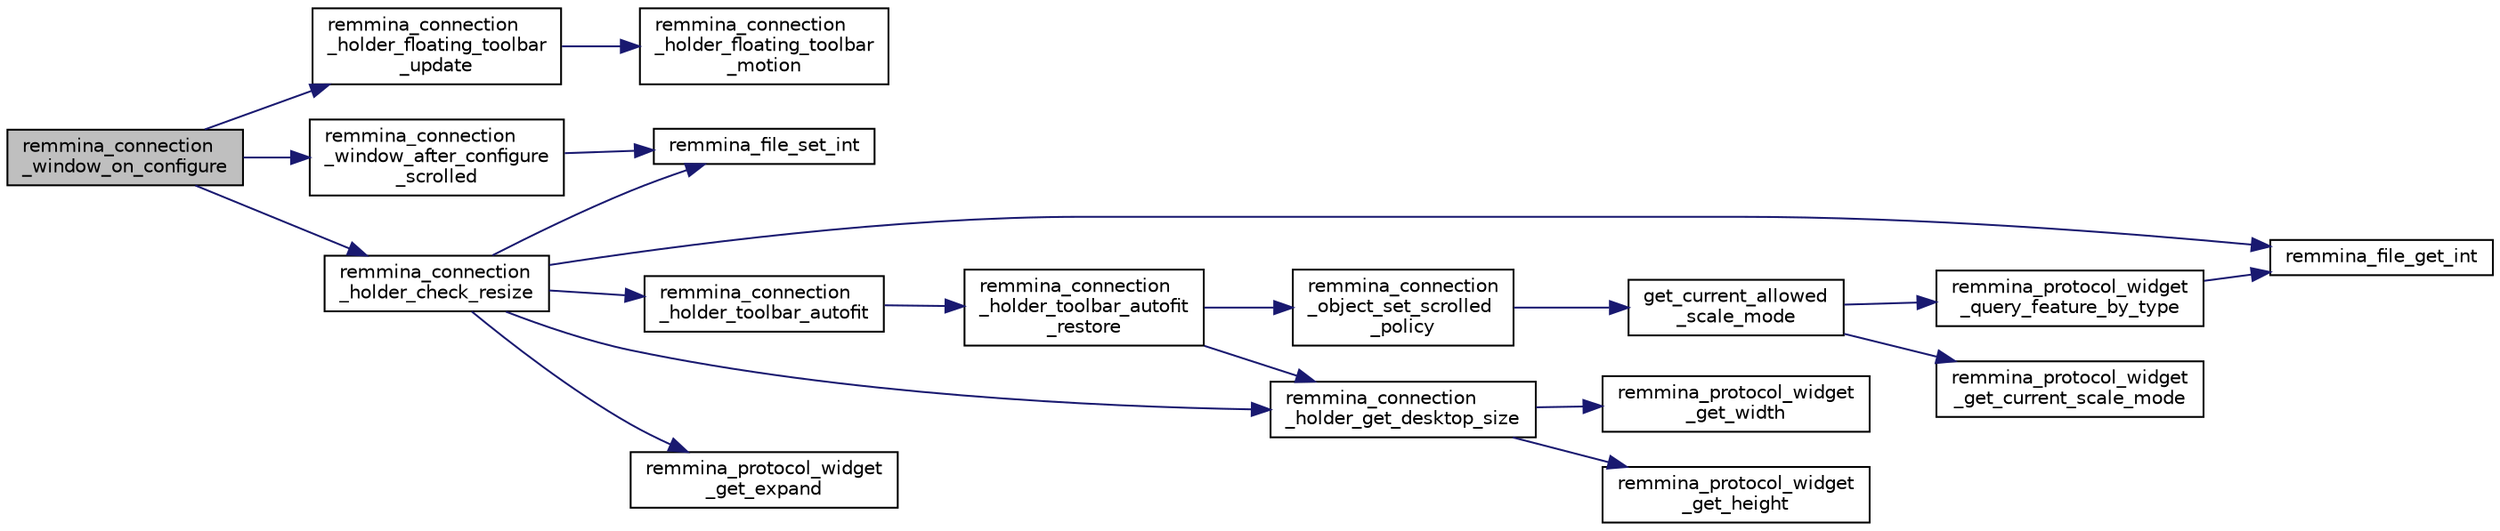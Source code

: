 digraph "remmina_connection_window_on_configure"
{
  edge [fontname="Helvetica",fontsize="10",labelfontname="Helvetica",labelfontsize="10"];
  node [fontname="Helvetica",fontsize="10",shape=record];
  rankdir="LR";
  Node14640 [label="remmina_connection\l_window_on_configure",height=0.2,width=0.4,color="black", fillcolor="grey75", style="filled", fontcolor="black"];
  Node14640 -> Node14641 [color="midnightblue",fontsize="10",style="solid",fontname="Helvetica"];
  Node14641 [label="remmina_connection\l_window_after_configure\l_scrolled",height=0.2,width=0.4,color="black", fillcolor="white", style="filled",URL="$remmina__connection__window_8c.html#ac342d0fa24e77d124fa84dece8b13feb"];
  Node14641 -> Node14642 [color="midnightblue",fontsize="10",style="solid",fontname="Helvetica"];
  Node14642 [label="remmina_file_set_int",height=0.2,width=0.4,color="black", fillcolor="white", style="filled",URL="$remmina__file_8c.html#af153b0d289ac93f6ecdaa15d5f3b9b8c"];
  Node14640 -> Node14643 [color="midnightblue",fontsize="10",style="solid",fontname="Helvetica"];
  Node14643 [label="remmina_connection\l_holder_floating_toolbar\l_update",height=0.2,width=0.4,color="black", fillcolor="white", style="filled",URL="$remmina__connection__window_8c.html#a2b7b33331e6fe8c8c70be62038f9f5ea"];
  Node14643 -> Node14644 [color="midnightblue",fontsize="10",style="solid",fontname="Helvetica"];
  Node14644 [label="remmina_connection\l_holder_floating_toolbar\l_motion",height=0.2,width=0.4,color="black", fillcolor="white", style="filled",URL="$remmina__connection__window_8c.html#a0a92f6f998590a56e44964f0345f942b"];
  Node14640 -> Node14645 [color="midnightblue",fontsize="10",style="solid",fontname="Helvetica"];
  Node14645 [label="remmina_connection\l_holder_check_resize",height=0.2,width=0.4,color="black", fillcolor="white", style="filled",URL="$remmina__connection__window_8c.html#adf48e258e535235d29c9638333488920"];
  Node14645 -> Node14646 [color="midnightblue",fontsize="10",style="solid",fontname="Helvetica"];
  Node14646 [label="remmina_connection\l_holder_get_desktop_size",height=0.2,width=0.4,color="black", fillcolor="white", style="filled",URL="$remmina__connection__window_8c.html#acf5d62eb5dda2e3a1a76c4bcbb926fb8"];
  Node14646 -> Node14647 [color="midnightblue",fontsize="10",style="solid",fontname="Helvetica"];
  Node14647 [label="remmina_protocol_widget\l_get_width",height=0.2,width=0.4,color="black", fillcolor="white", style="filled",URL="$remmina__protocol__widget_8c.html#aaf355ea7103fc57a4cbc7b815cde2995"];
  Node14646 -> Node14648 [color="midnightblue",fontsize="10",style="solid",fontname="Helvetica"];
  Node14648 [label="remmina_protocol_widget\l_get_height",height=0.2,width=0.4,color="black", fillcolor="white", style="filled",URL="$remmina__protocol__widget_8c.html#ae609b351fff17c235251b0ba7c480da5"];
  Node14645 -> Node14649 [color="midnightblue",fontsize="10",style="solid",fontname="Helvetica"];
  Node14649 [label="remmina_protocol_widget\l_get_expand",height=0.2,width=0.4,color="black", fillcolor="white", style="filled",URL="$remmina__protocol__widget_8c.html#a25bcb2ae99449624fed6f770218e3d25"];
  Node14645 -> Node14650 [color="midnightblue",fontsize="10",style="solid",fontname="Helvetica"];
  Node14650 [label="remmina_file_get_int",height=0.2,width=0.4,color="black", fillcolor="white", style="filled",URL="$remmina__file_8c.html#a4884356c195dcfb4ceacf641a1e74e66"];
  Node14645 -> Node14642 [color="midnightblue",fontsize="10",style="solid",fontname="Helvetica"];
  Node14645 -> Node14651 [color="midnightblue",fontsize="10",style="solid",fontname="Helvetica"];
  Node14651 [label="remmina_connection\l_holder_toolbar_autofit",height=0.2,width=0.4,color="black", fillcolor="white", style="filled",URL="$remmina__connection__window_8c.html#ac679e10d8be64d56ed13043dd4df7d1c"];
  Node14651 -> Node14652 [color="midnightblue",fontsize="10",style="solid",fontname="Helvetica"];
  Node14652 [label="remmina_connection\l_holder_toolbar_autofit\l_restore",height=0.2,width=0.4,color="black", fillcolor="white", style="filled",URL="$remmina__connection__window_8c.html#a92a6aa97bc751b0c096583a66351ada1"];
  Node14652 -> Node14646 [color="midnightblue",fontsize="10",style="solid",fontname="Helvetica"];
  Node14652 -> Node14653 [color="midnightblue",fontsize="10",style="solid",fontname="Helvetica"];
  Node14653 [label="remmina_connection\l_object_set_scrolled\l_policy",height=0.2,width=0.4,color="black", fillcolor="white", style="filled",URL="$remmina__connection__window_8c.html#ae80a730a48eefb689b9957c4f669a020"];
  Node14653 -> Node14654 [color="midnightblue",fontsize="10",style="solid",fontname="Helvetica"];
  Node14654 [label="get_current_allowed\l_scale_mode",height=0.2,width=0.4,color="black", fillcolor="white", style="filled",URL="$remmina__connection__window_8c.html#abbc84b2c450f62c288ff827c5d2c5cd2"];
  Node14654 -> Node14655 [color="midnightblue",fontsize="10",style="solid",fontname="Helvetica"];
  Node14655 [label="remmina_protocol_widget\l_get_current_scale_mode",height=0.2,width=0.4,color="black", fillcolor="white", style="filled",URL="$remmina__protocol__widget_8c.html#a5ec62969da54155e24edcb1d998f93f7"];
  Node14654 -> Node14656 [color="midnightblue",fontsize="10",style="solid",fontname="Helvetica"];
  Node14656 [label="remmina_protocol_widget\l_query_feature_by_type",height=0.2,width=0.4,color="black", fillcolor="white", style="filled",URL="$remmina__protocol__widget_8c.html#adbe15328275677cb38bd8c8a2d5e039d"];
  Node14656 -> Node14650 [color="midnightblue",fontsize="10",style="solid",fontname="Helvetica"];
}
